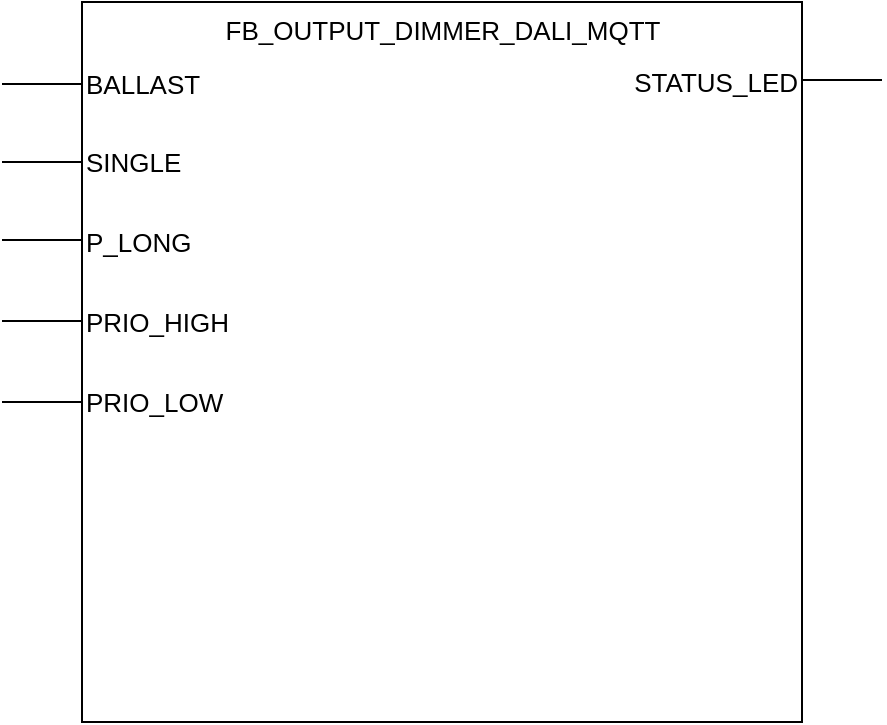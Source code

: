 <mxfile pages="1">
    <diagram id="FV2jeNOKKN2BWKF91_h7" name="Page-1">
        <mxGraphModel dx="616" dy="563" grid="1" gridSize="10" guides="1" tooltips="1" connect="1" arrows="1" fold="1" page="1" pageScale="1" pageWidth="850" pageHeight="1100" math="0" shadow="0">
            <root>
                <mxCell id="0"/>
                <mxCell id="1" parent="0"/>
                <mxCell id="mZ0GKIm6EXO_5jk5_k25-1" value="" style="whiteSpace=wrap;html=1;aspect=fixed;" parent="1" vertex="1">
                    <mxGeometry x="120" y="200" width="360" height="360" as="geometry"/>
                </mxCell>
                <mxCell id="mZ0GKIm6EXO_5jk5_k25-2" value="FB_OUTPUT_DIMMER_DALI_MQTT" style="text;html=1;align=center;fontSize=13;" parent="1" vertex="1">
                    <mxGeometry x="197.5" y="200" width="205" height="30" as="geometry"/>
                </mxCell>
                <mxCell id="mZ0GKIm6EXO_5jk5_k25-3" value="" style="endArrow=none;html=1;fontSize=13;" parent="1" edge="1">
                    <mxGeometry width="50" height="50" relative="1" as="geometry">
                        <mxPoint x="120" y="280" as="sourcePoint"/>
                        <mxPoint x="80" y="280" as="targetPoint"/>
                        <Array as="points">
                            <mxPoint x="120" y="280"/>
                        </Array>
                    </mxGeometry>
                </mxCell>
                <mxCell id="mZ0GKIm6EXO_5jk5_k25-4" value="SINGLE" style="text;html=1;strokeColor=none;fillColor=none;align=left;verticalAlign=middle;whiteSpace=wrap;rounded=0;fontSize=13;" parent="1" vertex="1">
                    <mxGeometry x="120" y="270" width="80" height="20" as="geometry"/>
                </mxCell>
                <mxCell id="mZ0GKIm6EXO_5jk5_k25-5" value="" style="endArrow=none;html=1;fontSize=13;" parent="1" edge="1">
                    <mxGeometry width="50" height="50" relative="1" as="geometry">
                        <mxPoint x="480" y="239" as="sourcePoint"/>
                        <mxPoint x="520" y="239" as="targetPoint"/>
                        <Array as="points">
                            <mxPoint x="480" y="239"/>
                        </Array>
                    </mxGeometry>
                </mxCell>
                <mxCell id="mZ0GKIm6EXO_5jk5_k25-8" value="STATUS_LED" style="text;html=1;strokeColor=none;fillColor=none;align=right;verticalAlign=middle;whiteSpace=wrap;rounded=0;fontSize=13;" parent="1" vertex="1">
                    <mxGeometry x="400" y="230" width="80" height="20" as="geometry"/>
                </mxCell>
                <mxCell id="tsXF8gQxrTz37e1AlQ-Z-15" value="" style="endArrow=none;html=1;fontSize=13;" parent="1" edge="1">
                    <mxGeometry width="50" height="50" relative="1" as="geometry">
                        <mxPoint x="120" y="319" as="sourcePoint"/>
                        <mxPoint x="80" y="319" as="targetPoint"/>
                        <Array as="points">
                            <mxPoint x="120" y="319"/>
                        </Array>
                    </mxGeometry>
                </mxCell>
                <mxCell id="4ixv9MruAGY5krvoqHkk-3" value="" style="endArrow=none;html=1;fontSize=13;" parent="1" edge="1">
                    <mxGeometry width="50" height="50" relative="1" as="geometry">
                        <mxPoint x="120" y="359.5" as="sourcePoint"/>
                        <mxPoint x="80" y="359.5" as="targetPoint"/>
                        <Array as="points">
                            <mxPoint x="120" y="359.5"/>
                        </Array>
                    </mxGeometry>
                </mxCell>
                <mxCell id="4ixv9MruAGY5krvoqHkk-4" value="" style="endArrow=none;html=1;fontSize=13;" parent="1" edge="1">
                    <mxGeometry width="50" height="50" relative="1" as="geometry">
                        <mxPoint x="120" y="400" as="sourcePoint"/>
                        <mxPoint x="80" y="400" as="targetPoint"/>
                        <Array as="points">
                            <mxPoint x="120" y="400"/>
                        </Array>
                    </mxGeometry>
                </mxCell>
                <mxCell id="4ixv9MruAGY5krvoqHkk-8" value="P_LONG" style="text;html=1;strokeColor=none;fillColor=none;align=left;verticalAlign=middle;whiteSpace=wrap;rounded=0;fontSize=13;" parent="1" vertex="1">
                    <mxGeometry x="120" y="310" width="80" height="20" as="geometry"/>
                </mxCell>
                <mxCell id="7w3cGfBYt9uY7v4fq9B8-3" value="PRIO_LOW" style="text;html=1;strokeColor=none;fillColor=none;align=left;verticalAlign=middle;whiteSpace=wrap;rounded=0;fontSize=13;" parent="1" vertex="1">
                    <mxGeometry x="120" y="390" width="80" height="20" as="geometry"/>
                </mxCell>
                <mxCell id="7w3cGfBYt9uY7v4fq9B8-4" value="PRIO_HIGH" style="text;html=1;strokeColor=none;fillColor=none;align=left;verticalAlign=middle;whiteSpace=wrap;rounded=0;fontSize=13;" parent="1" vertex="1">
                    <mxGeometry x="120" y="350" width="80" height="20" as="geometry"/>
                </mxCell>
                <mxCell id="2" value="" style="endArrow=none;html=1;fontSize=13;" edge="1" parent="1">
                    <mxGeometry width="50" height="50" relative="1" as="geometry">
                        <mxPoint x="120" y="241" as="sourcePoint"/>
                        <mxPoint x="80" y="241" as="targetPoint"/>
                        <Array as="points">
                            <mxPoint x="120" y="241"/>
                        </Array>
                    </mxGeometry>
                </mxCell>
                <mxCell id="3" value="BALLAST" style="text;html=1;strokeColor=none;fillColor=none;align=left;verticalAlign=middle;whiteSpace=wrap;rounded=0;fontSize=13;" vertex="1" parent="1">
                    <mxGeometry x="120" y="231" width="80" height="20" as="geometry"/>
                </mxCell>
            </root>
        </mxGraphModel>
    </diagram>
</mxfile>